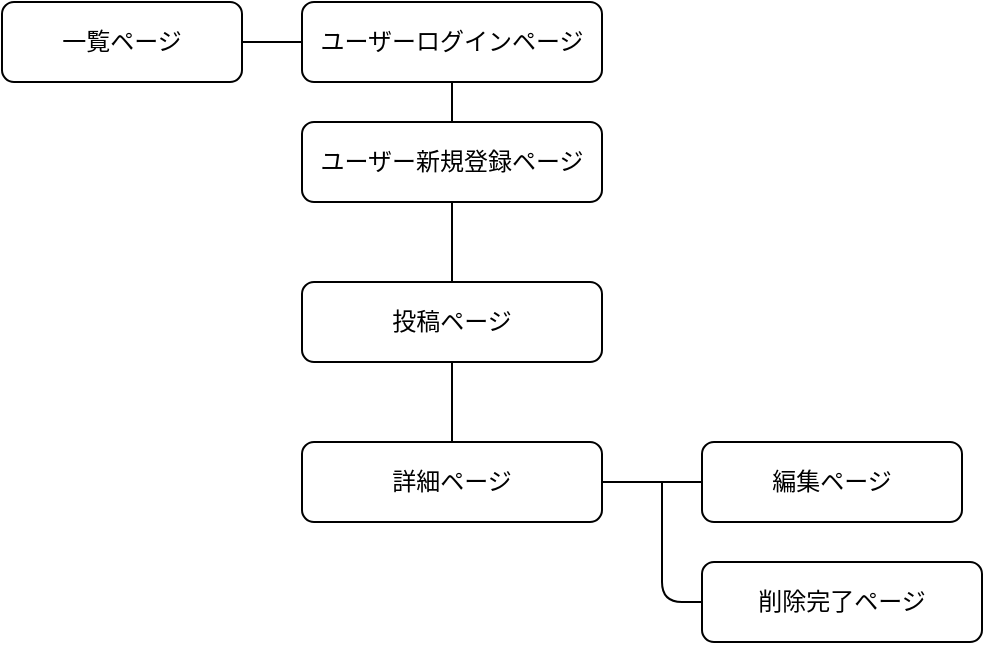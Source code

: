 <mxfile>
    <diagram id="N7ftCXDHB3caeqsM1gYr" name="ページ1">
        <mxGraphModel dx="728" dy="571" grid="1" gridSize="10" guides="1" tooltips="1" connect="1" arrows="1" fold="1" page="1" pageScale="1" pageWidth="827" pageHeight="1169" math="0" shadow="0">
            <root>
                <mxCell id="0"/>
                <mxCell id="1" parent="0"/>
                <mxCell id="2" value="一覧ページ" style="rounded=1;whiteSpace=wrap;html=1;" parent="1" vertex="1">
                    <mxGeometry x="20" y="120" width="120" height="40" as="geometry"/>
                </mxCell>
                <mxCell id="6" value="" style="edgeStyle=none;html=1;endArrow=none;endFill=0;" parent="1" source="5" target="2" edge="1">
                    <mxGeometry relative="1" as="geometry"/>
                </mxCell>
                <mxCell id="12" style="edgeStyle=none;html=1;entryX=0.5;entryY=0;entryDx=0;entryDy=0;endArrow=none;endFill=0;" parent="1" source="5" target="7" edge="1">
                    <mxGeometry relative="1" as="geometry"/>
                </mxCell>
                <mxCell id="5" value="ユーザーログインページ" style="rounded=1;whiteSpace=wrap;html=1;" parent="1" vertex="1">
                    <mxGeometry x="170" y="120" width="150" height="40" as="geometry"/>
                </mxCell>
                <mxCell id="13" style="edgeStyle=none;html=1;endArrow=none;endFill=0;" parent="1" source="7" edge="1">
                    <mxGeometry relative="1" as="geometry">
                        <mxPoint x="245" y="240" as="targetPoint"/>
                    </mxGeometry>
                </mxCell>
                <mxCell id="23" style="edgeStyle=none;html=1;entryX=0.5;entryY=0;entryDx=0;entryDy=0;endArrow=none;endFill=0;" edge="1" parent="1" source="7" target="10">
                    <mxGeometry relative="1" as="geometry"/>
                </mxCell>
                <mxCell id="7" value="ユーザー新規登録ページ" style="rounded=1;whiteSpace=wrap;html=1;" parent="1" vertex="1">
                    <mxGeometry x="170" y="180" width="150" height="40" as="geometry"/>
                </mxCell>
                <mxCell id="15" style="edgeStyle=none;html=1;endArrow=none;endFill=0;" parent="1" edge="1">
                    <mxGeometry relative="1" as="geometry">
                        <mxPoint x="245" y="340" as="targetPoint"/>
                        <mxPoint x="245" y="340" as="sourcePoint"/>
                    </mxGeometry>
                </mxCell>
                <mxCell id="16" style="edgeStyle=none;html=1;entryX=0.5;entryY=0;entryDx=0;entryDy=0;endArrow=none;endFill=0;" parent="1" target="10" edge="1">
                    <mxGeometry relative="1" as="geometry">
                        <mxPoint x="245" y="340" as="sourcePoint"/>
                    </mxGeometry>
                </mxCell>
                <mxCell id="17" style="edgeStyle=none;html=1;endArrow=none;endFill=0;" parent="1" source="10" target="11" edge="1">
                    <mxGeometry relative="1" as="geometry"/>
                </mxCell>
                <mxCell id="10" value="投稿ページ" style="rounded=1;whiteSpace=wrap;html=1;" parent="1" vertex="1">
                    <mxGeometry x="170" y="260" width="150" height="40" as="geometry"/>
                </mxCell>
                <mxCell id="11" value="詳細ページ" style="rounded=1;whiteSpace=wrap;html=1;" parent="1" vertex="1">
                    <mxGeometry x="170" y="340" width="150" height="40" as="geometry"/>
                </mxCell>
                <mxCell id="22" value="" style="edgeStyle=none;html=1;endArrow=none;endFill=0;" parent="1" source="19" target="11" edge="1">
                    <mxGeometry relative="1" as="geometry"/>
                </mxCell>
                <mxCell id="19" value="編集ページ" style="rounded=1;whiteSpace=wrap;html=1;" parent="1" vertex="1">
                    <mxGeometry x="370" y="340" width="130" height="40" as="geometry"/>
                </mxCell>
                <mxCell id="21" style="edgeStyle=none;html=1;endArrow=none;endFill=0;startSize=6;endSize=6;targetPerimeterSpacing=0;strokeWidth=1;rounded=1;" parent="1" source="20" edge="1">
                    <mxGeometry relative="1" as="geometry">
                        <mxPoint x="350" y="360" as="targetPoint"/>
                        <Array as="points">
                            <mxPoint x="350" y="420"/>
                        </Array>
                    </mxGeometry>
                </mxCell>
                <mxCell id="20" value="削除完了ページ" style="rounded=1;whiteSpace=wrap;html=1;" parent="1" vertex="1">
                    <mxGeometry x="370" y="400" width="140" height="40" as="geometry"/>
                </mxCell>
            </root>
        </mxGraphModel>
    </diagram>
</mxfile>